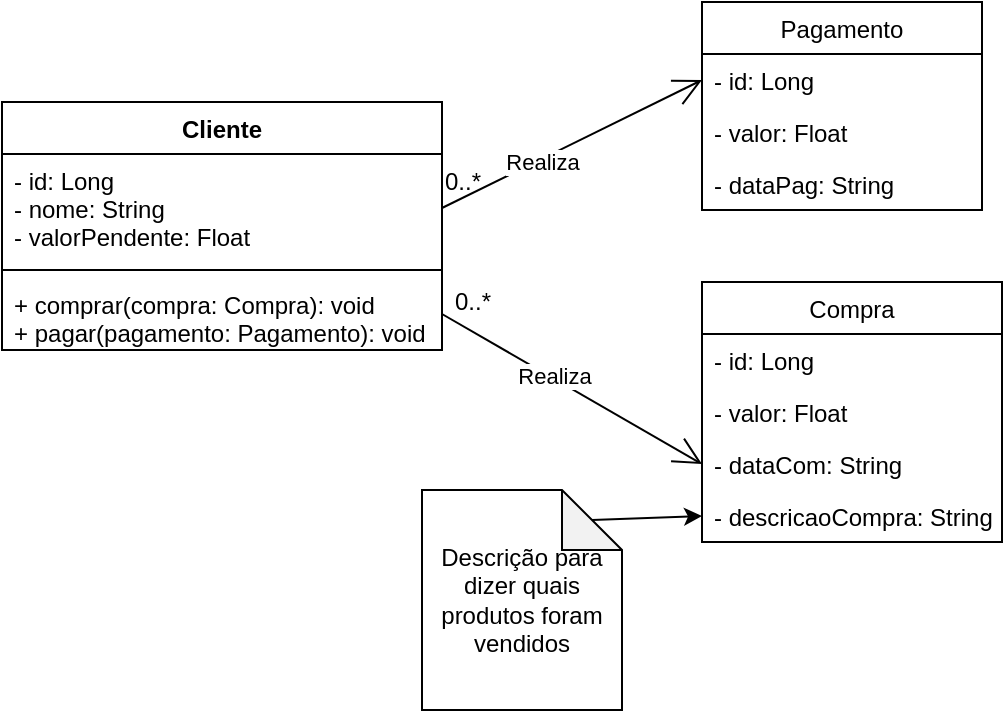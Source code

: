 <mxfile version="15.2.9" type="device"><diagram id="C5RBs43oDa-KdzZeNtuy" name="Page-1"><mxGraphModel dx="1422" dy="762" grid="1" gridSize="10" guides="1" tooltips="1" connect="1" arrows="1" fold="1" page="1" pageScale="1" pageWidth="827" pageHeight="1169" math="0" shadow="0"><root><mxCell id="WIyWlLk6GJQsqaUBKTNV-0"/><mxCell id="WIyWlLk6GJQsqaUBKTNV-1" parent="WIyWlLk6GJQsqaUBKTNV-0"/><mxCell id="Ldfy35nq3nGXal40mcBV-1" value="Cliente" style="swimlane;fontStyle=1;align=center;verticalAlign=top;childLayout=stackLayout;horizontal=1;startSize=26;horizontalStack=0;resizeParent=1;resizeParentMax=0;resizeLast=0;collapsible=1;marginBottom=0;" parent="WIyWlLk6GJQsqaUBKTNV-1" vertex="1"><mxGeometry x="30" y="120" width="220" height="124" as="geometry"/></mxCell><mxCell id="Ldfy35nq3nGXal40mcBV-2" value="- id: Long&#10;- nome: String&#10;- valorPendente: Float " style="text;strokeColor=none;fillColor=none;align=left;verticalAlign=top;spacingLeft=4;spacingRight=4;overflow=hidden;rotatable=0;points=[[0,0.5],[1,0.5]];portConstraint=eastwest;" parent="Ldfy35nq3nGXal40mcBV-1" vertex="1"><mxGeometry y="26" width="220" height="54" as="geometry"/></mxCell><mxCell id="Ldfy35nq3nGXal40mcBV-3" value="" style="line;strokeWidth=1;fillColor=none;align=left;verticalAlign=middle;spacingTop=-1;spacingLeft=3;spacingRight=3;rotatable=0;labelPosition=right;points=[];portConstraint=eastwest;" parent="Ldfy35nq3nGXal40mcBV-1" vertex="1"><mxGeometry y="80" width="220" height="8" as="geometry"/></mxCell><mxCell id="Ldfy35nq3nGXal40mcBV-4" value="+ comprar(compra: Compra): void&#10;+ pagar(pagamento: Pagamento): void" style="text;strokeColor=none;fillColor=none;align=left;verticalAlign=top;spacingLeft=4;spacingRight=4;overflow=hidden;rotatable=0;points=[[0,0.5],[1,0.5]];portConstraint=eastwest;" parent="Ldfy35nq3nGXal40mcBV-1" vertex="1"><mxGeometry y="88" width="220" height="36" as="geometry"/></mxCell><mxCell id="Ldfy35nq3nGXal40mcBV-5" value="Pagamento" style="swimlane;fontStyle=0;childLayout=stackLayout;horizontal=1;startSize=26;fillColor=none;horizontalStack=0;resizeParent=1;resizeParentMax=0;resizeLast=0;collapsible=1;marginBottom=0;" parent="WIyWlLk6GJQsqaUBKTNV-1" vertex="1"><mxGeometry x="380" y="70" width="140" height="104" as="geometry"/></mxCell><mxCell id="Ldfy35nq3nGXal40mcBV-6" value="- id: Long" style="text;strokeColor=none;fillColor=none;align=left;verticalAlign=top;spacingLeft=4;spacingRight=4;overflow=hidden;rotatable=0;points=[[0,0.5],[1,0.5]];portConstraint=eastwest;" parent="Ldfy35nq3nGXal40mcBV-5" vertex="1"><mxGeometry y="26" width="140" height="26" as="geometry"/></mxCell><mxCell id="Ldfy35nq3nGXal40mcBV-7" value="- valor: Float" style="text;strokeColor=none;fillColor=none;align=left;verticalAlign=top;spacingLeft=4;spacingRight=4;overflow=hidden;rotatable=0;points=[[0,0.5],[1,0.5]];portConstraint=eastwest;" parent="Ldfy35nq3nGXal40mcBV-5" vertex="1"><mxGeometry y="52" width="140" height="26" as="geometry"/></mxCell><mxCell id="2OEOVK7yTR2T5pWy5mge-0" value="- dataPag: String" style="text;strokeColor=none;fillColor=none;align=left;verticalAlign=top;spacingLeft=4;spacingRight=4;overflow=hidden;rotatable=0;points=[[0,0.5],[1,0.5]];portConstraint=eastwest;" parent="Ldfy35nq3nGXal40mcBV-5" vertex="1"><mxGeometry y="78" width="140" height="26" as="geometry"/></mxCell><mxCell id="Ldfy35nq3nGXal40mcBV-14" value="Compra" style="swimlane;fontStyle=0;childLayout=stackLayout;horizontal=1;startSize=26;fillColor=none;horizontalStack=0;resizeParent=1;resizeParentMax=0;resizeLast=0;collapsible=1;marginBottom=0;" parent="WIyWlLk6GJQsqaUBKTNV-1" vertex="1"><mxGeometry x="380" y="210" width="150" height="130" as="geometry"/></mxCell><mxCell id="2OEOVK7yTR2T5pWy5mge-2" value="- id: Long" style="text;strokeColor=none;fillColor=none;align=left;verticalAlign=top;spacingLeft=4;spacingRight=4;overflow=hidden;rotatable=0;points=[[0,0.5],[1,0.5]];portConstraint=eastwest;" parent="Ldfy35nq3nGXal40mcBV-14" vertex="1"><mxGeometry y="26" width="150" height="26" as="geometry"/></mxCell><mxCell id="Ldfy35nq3nGXal40mcBV-15" value="- valor: Float" style="text;strokeColor=none;fillColor=none;align=left;verticalAlign=top;spacingLeft=4;spacingRight=4;overflow=hidden;rotatable=0;points=[[0,0.5],[1,0.5]];portConstraint=eastwest;" parent="Ldfy35nq3nGXal40mcBV-14" vertex="1"><mxGeometry y="52" width="150" height="26" as="geometry"/></mxCell><mxCell id="Ldfy35nq3nGXal40mcBV-16" value="- dataCom: String" style="text;strokeColor=none;fillColor=none;align=left;verticalAlign=top;spacingLeft=4;spacingRight=4;overflow=hidden;rotatable=0;points=[[0,0.5],[1,0.5]];portConstraint=eastwest;" parent="Ldfy35nq3nGXal40mcBV-14" vertex="1"><mxGeometry y="78" width="150" height="26" as="geometry"/></mxCell><mxCell id="Ldfy35nq3nGXal40mcBV-17" value="- descricaoCompra: String" style="text;strokeColor=none;fillColor=none;align=left;verticalAlign=top;spacingLeft=4;spacingRight=4;overflow=hidden;rotatable=0;points=[[0,0.5],[1,0.5]];portConstraint=eastwest;" parent="Ldfy35nq3nGXal40mcBV-14" vertex="1"><mxGeometry y="104" width="150" height="26" as="geometry"/></mxCell><mxCell id="Ldfy35nq3nGXal40mcBV-18" value="Descrição para dizer quais produtos foram vendidos" style="shape=note;whiteSpace=wrap;html=1;backgroundOutline=1;darkOpacity=0.05;" parent="WIyWlLk6GJQsqaUBKTNV-1" vertex="1"><mxGeometry x="240" y="314" width="100" height="110" as="geometry"/></mxCell><mxCell id="Ldfy35nq3nGXal40mcBV-19" value="" style="endArrow=classic;html=1;entryX=0;entryY=0.5;entryDx=0;entryDy=0;exitX=0;exitY=0;exitDx=85;exitDy=15;exitPerimeter=0;" parent="WIyWlLk6GJQsqaUBKTNV-1" source="Ldfy35nq3nGXal40mcBV-18" target="Ldfy35nq3nGXal40mcBV-17" edge="1"><mxGeometry width="50" height="50" relative="1" as="geometry"><mxPoint x="350" y="389" as="sourcePoint"/><mxPoint x="400" y="339" as="targetPoint"/></mxGeometry></mxCell><mxCell id="Ldfy35nq3nGXal40mcBV-22" value="" style="endArrow=open;endFill=1;endSize=12;html=1;exitX=1;exitY=0.5;exitDx=0;exitDy=0;entryX=0;entryY=0.5;entryDx=0;entryDy=0;" parent="WIyWlLk6GJQsqaUBKTNV-1" source="Ldfy35nq3nGXal40mcBV-2" target="Ldfy35nq3nGXal40mcBV-6" edge="1"><mxGeometry width="160" relative="1" as="geometry"><mxPoint x="120" y="260" as="sourcePoint"/><mxPoint x="280" y="260" as="targetPoint"/></mxGeometry></mxCell><mxCell id="Ldfy35nq3nGXal40mcBV-24" value="Realiza" style="edgeLabel;html=1;align=center;verticalAlign=middle;resizable=0;points=[];" parent="Ldfy35nq3nGXal40mcBV-22" vertex="1" connectable="0"><mxGeometry x="-0.245" y="-1" relative="1" as="geometry"><mxPoint as="offset"/></mxGeometry></mxCell><mxCell id="Ldfy35nq3nGXal40mcBV-23" value="" style="endArrow=open;endFill=1;endSize=12;html=1;entryX=0;entryY=0.5;entryDx=0;entryDy=0;exitX=1;exitY=0.5;exitDx=0;exitDy=0;" parent="WIyWlLk6GJQsqaUBKTNV-1" source="Ldfy35nq3nGXal40mcBV-4" target="Ldfy35nq3nGXal40mcBV-16" edge="1"><mxGeometry width="160" relative="1" as="geometry"><mxPoint x="120" y="260" as="sourcePoint"/><mxPoint x="280" y="260" as="targetPoint"/></mxGeometry></mxCell><mxCell id="Ldfy35nq3nGXal40mcBV-25" value="Realiza" style="edgeLabel;html=1;align=center;verticalAlign=middle;resizable=0;points=[];" parent="Ldfy35nq3nGXal40mcBV-23" vertex="1" connectable="0"><mxGeometry x="-0.145" y="1" relative="1" as="geometry"><mxPoint as="offset"/></mxGeometry></mxCell><mxCell id="Ldfy35nq3nGXal40mcBV-26" value="0..*" style="text;html=1;align=center;verticalAlign=middle;resizable=0;points=[];autosize=1;strokeColor=none;fillColor=none;" parent="WIyWlLk6GJQsqaUBKTNV-1" vertex="1"><mxGeometry x="245" y="150" width="30" height="20" as="geometry"/></mxCell><mxCell id="Ldfy35nq3nGXal40mcBV-28" value="0..*" style="text;html=1;align=center;verticalAlign=middle;resizable=0;points=[];autosize=1;strokeColor=none;fillColor=none;" parent="WIyWlLk6GJQsqaUBKTNV-1" vertex="1"><mxGeometry x="250" y="210" width="30" height="20" as="geometry"/></mxCell></root></mxGraphModel></diagram></mxfile>
